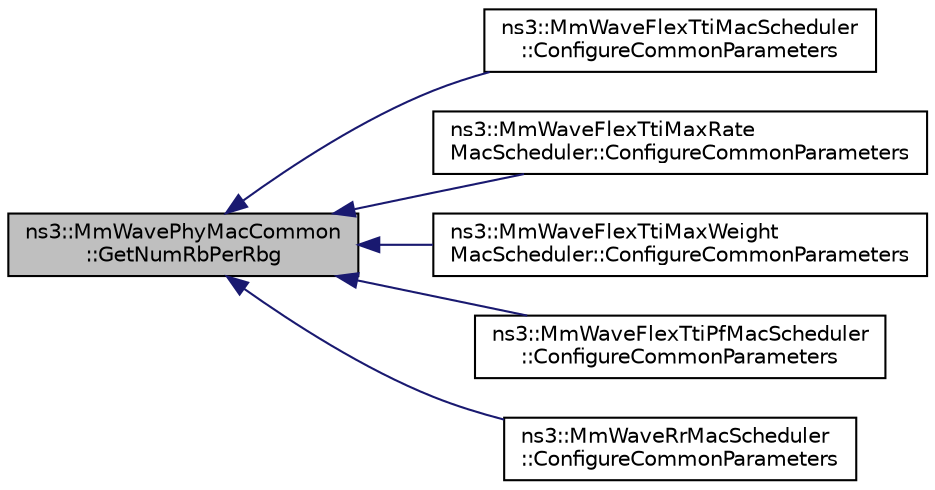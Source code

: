 digraph "ns3::MmWavePhyMacCommon::GetNumRbPerRbg"
{
  edge [fontname="Helvetica",fontsize="10",labelfontname="Helvetica",labelfontsize="10"];
  node [fontname="Helvetica",fontsize="10",shape=record];
  rankdir="LR";
  Node1 [label="ns3::MmWavePhyMacCommon\l::GetNumRbPerRbg",height=0.2,width=0.4,color="black", fillcolor="grey75", style="filled", fontcolor="black"];
  Node1 -> Node2 [dir="back",color="midnightblue",fontsize="10",style="solid"];
  Node2 [label="ns3::MmWaveFlexTtiMacScheduler\l::ConfigureCommonParameters",height=0.2,width=0.4,color="black", fillcolor="white", style="filled",URL="$d0/deb/classns3_1_1MmWaveFlexTtiMacScheduler.html#ad171296ecf0e2ceca9235e6566bfd8e2"];
  Node1 -> Node3 [dir="back",color="midnightblue",fontsize="10",style="solid"];
  Node3 [label="ns3::MmWaveFlexTtiMaxRate\lMacScheduler::ConfigureCommonParameters",height=0.2,width=0.4,color="black", fillcolor="white", style="filled",URL="$df/d2a/classns3_1_1MmWaveFlexTtiMaxRateMacScheduler.html#a24e3bb111ae4550babf8c29ab464f007"];
  Node1 -> Node4 [dir="back",color="midnightblue",fontsize="10",style="solid"];
  Node4 [label="ns3::MmWaveFlexTtiMaxWeight\lMacScheduler::ConfigureCommonParameters",height=0.2,width=0.4,color="black", fillcolor="white", style="filled",URL="$dc/d15/classns3_1_1MmWaveFlexTtiMaxWeightMacScheduler.html#af730f03f72ac2eb36b5f62af1785883e"];
  Node1 -> Node5 [dir="back",color="midnightblue",fontsize="10",style="solid"];
  Node5 [label="ns3::MmWaveFlexTtiPfMacScheduler\l::ConfigureCommonParameters",height=0.2,width=0.4,color="black", fillcolor="white", style="filled",URL="$d1/d01/classns3_1_1MmWaveFlexTtiPfMacScheduler.html#affccdf17520fe40979af66aa65f8c508"];
  Node1 -> Node6 [dir="back",color="midnightblue",fontsize="10",style="solid"];
  Node6 [label="ns3::MmWaveRrMacScheduler\l::ConfigureCommonParameters",height=0.2,width=0.4,color="black", fillcolor="white", style="filled",URL="$d5/d9b/classns3_1_1MmWaveRrMacScheduler.html#a848387e2d4605be3abb399cc10016b76"];
}
